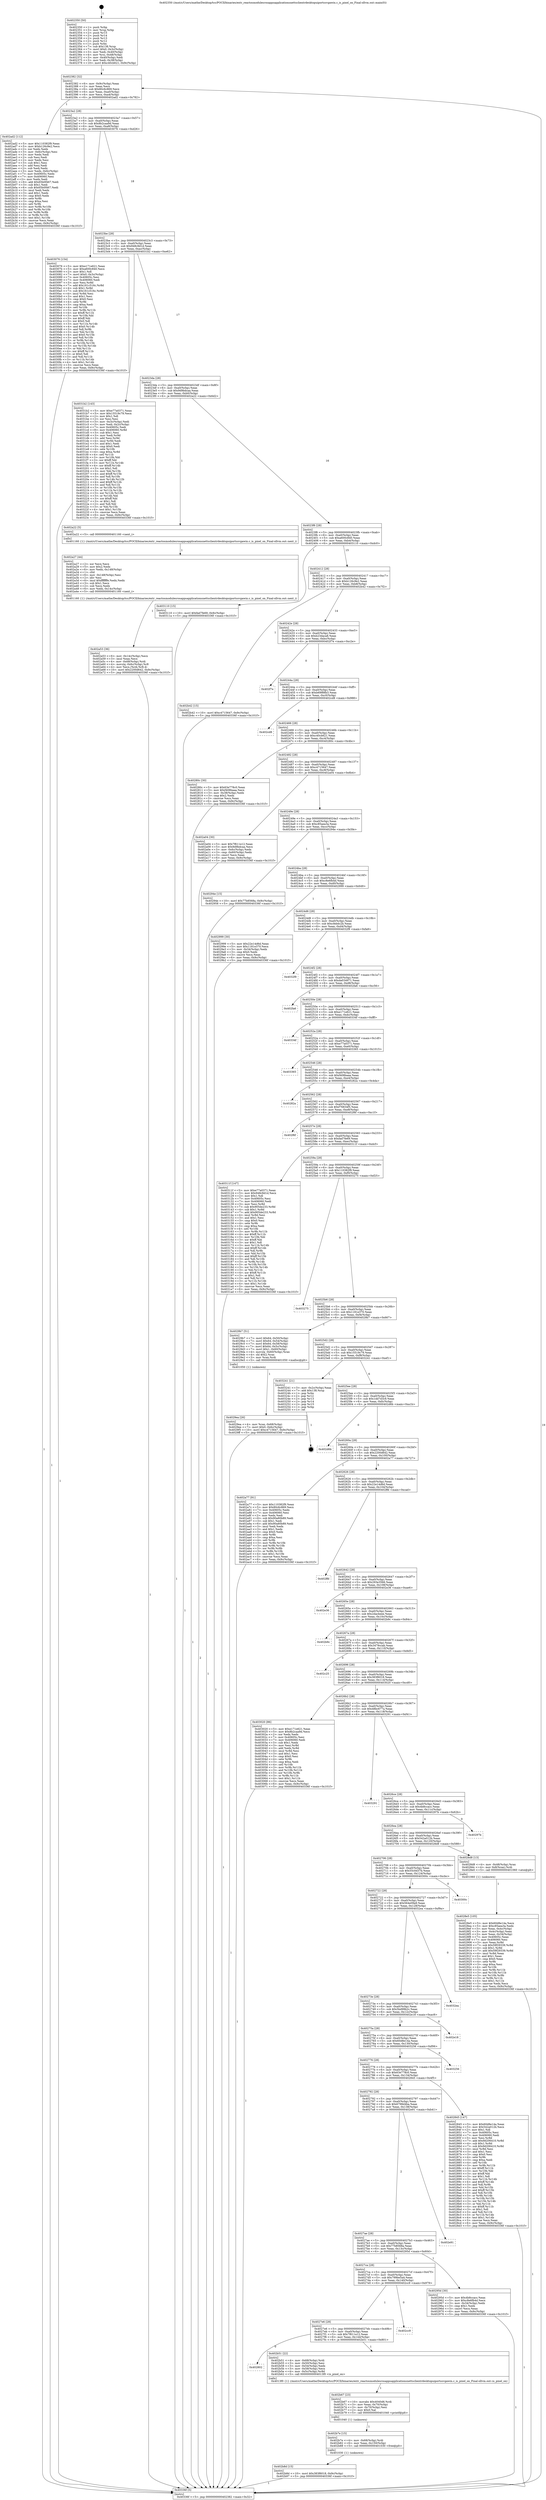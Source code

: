 digraph "0x402350" {
  label = "0x402350 (/mnt/c/Users/mathe/Desktop/tcc/POCII/binaries/extr_reactosmodulesrosappsapplicationsnettsclientrdesktopuiportssvgawin.c_is_pixel_on_Final-ollvm.out::main(0))"
  labelloc = "t"
  node[shape=record]

  Entry [label="",width=0.3,height=0.3,shape=circle,fillcolor=black,style=filled]
  "0x402382" [label="{
     0x402382 [32]\l
     | [instrs]\l
     &nbsp;&nbsp;0x402382 \<+6\>: mov -0x9c(%rbp),%eax\l
     &nbsp;&nbsp;0x402388 \<+2\>: mov %eax,%ecx\l
     &nbsp;&nbsp;0x40238a \<+6\>: sub $0x80c6c869,%ecx\l
     &nbsp;&nbsp;0x402390 \<+6\>: mov %eax,-0xa0(%rbp)\l
     &nbsp;&nbsp;0x402396 \<+6\>: mov %ecx,-0xa4(%rbp)\l
     &nbsp;&nbsp;0x40239c \<+6\>: je 0000000000402ad2 \<main+0x782\>\l
  }"]
  "0x402ad2" [label="{
     0x402ad2 [112]\l
     | [instrs]\l
     &nbsp;&nbsp;0x402ad2 \<+5\>: mov $0x110382f9,%eax\l
     &nbsp;&nbsp;0x402ad7 \<+5\>: mov $0xb126c9e2,%ecx\l
     &nbsp;&nbsp;0x402adc \<+2\>: xor %edx,%edx\l
     &nbsp;&nbsp;0x402ade \<+3\>: mov -0x6c(%rbp),%esi\l
     &nbsp;&nbsp;0x402ae1 \<+2\>: mov %edx,%edi\l
     &nbsp;&nbsp;0x402ae3 \<+2\>: sub %esi,%edi\l
     &nbsp;&nbsp;0x402ae5 \<+2\>: mov %edx,%esi\l
     &nbsp;&nbsp;0x402ae7 \<+3\>: sub $0x1,%esi\l
     &nbsp;&nbsp;0x402aea \<+2\>: add %esi,%edi\l
     &nbsp;&nbsp;0x402aec \<+2\>: sub %edi,%edx\l
     &nbsp;&nbsp;0x402aee \<+3\>: mov %edx,-0x6c(%rbp)\l
     &nbsp;&nbsp;0x402af1 \<+7\>: mov 0x40605c,%edx\l
     &nbsp;&nbsp;0x402af8 \<+7\>: mov 0x406060,%esi\l
     &nbsp;&nbsp;0x402aff \<+2\>: mov %edx,%edi\l
     &nbsp;&nbsp;0x402b01 \<+6\>: add $0x65b0f467,%edi\l
     &nbsp;&nbsp;0x402b07 \<+3\>: sub $0x1,%edi\l
     &nbsp;&nbsp;0x402b0a \<+6\>: sub $0x65b0f467,%edi\l
     &nbsp;&nbsp;0x402b10 \<+3\>: imul %edi,%edx\l
     &nbsp;&nbsp;0x402b13 \<+3\>: and $0x1,%edx\l
     &nbsp;&nbsp;0x402b16 \<+3\>: cmp $0x0,%edx\l
     &nbsp;&nbsp;0x402b19 \<+4\>: sete %r8b\l
     &nbsp;&nbsp;0x402b1d \<+3\>: cmp $0xa,%esi\l
     &nbsp;&nbsp;0x402b20 \<+4\>: setl %r9b\l
     &nbsp;&nbsp;0x402b24 \<+3\>: mov %r8b,%r10b\l
     &nbsp;&nbsp;0x402b27 \<+3\>: and %r9b,%r10b\l
     &nbsp;&nbsp;0x402b2a \<+3\>: xor %r9b,%r8b\l
     &nbsp;&nbsp;0x402b2d \<+3\>: or %r8b,%r10b\l
     &nbsp;&nbsp;0x402b30 \<+4\>: test $0x1,%r10b\l
     &nbsp;&nbsp;0x402b34 \<+3\>: cmovne %ecx,%eax\l
     &nbsp;&nbsp;0x402b37 \<+6\>: mov %eax,-0x9c(%rbp)\l
     &nbsp;&nbsp;0x402b3d \<+5\>: jmp 000000000040336f \<main+0x101f\>\l
  }"]
  "0x4023a2" [label="{
     0x4023a2 [28]\l
     | [instrs]\l
     &nbsp;&nbsp;0x4023a2 \<+5\>: jmp 00000000004023a7 \<main+0x57\>\l
     &nbsp;&nbsp;0x4023a7 \<+6\>: mov -0xa0(%rbp),%eax\l
     &nbsp;&nbsp;0x4023ad \<+5\>: sub $0x8b2caa9d,%eax\l
     &nbsp;&nbsp;0x4023b2 \<+6\>: mov %eax,-0xa8(%rbp)\l
     &nbsp;&nbsp;0x4023b8 \<+6\>: je 0000000000403076 \<main+0xd26\>\l
  }"]
  Exit [label="",width=0.3,height=0.3,shape=circle,fillcolor=black,style=filled,peripheries=2]
  "0x403076" [label="{
     0x403076 [154]\l
     | [instrs]\l
     &nbsp;&nbsp;0x403076 \<+5\>: mov $0xe171e621,%eax\l
     &nbsp;&nbsp;0x40307b \<+5\>: mov $0xa600c840,%ecx\l
     &nbsp;&nbsp;0x403080 \<+2\>: mov $0x1,%dl\l
     &nbsp;&nbsp;0x403082 \<+7\>: movl $0x0,-0x3c(%rbp)\l
     &nbsp;&nbsp;0x403089 \<+7\>: mov 0x40605c,%esi\l
     &nbsp;&nbsp;0x403090 \<+7\>: mov 0x406060,%edi\l
     &nbsp;&nbsp;0x403097 \<+3\>: mov %esi,%r8d\l
     &nbsp;&nbsp;0x40309a \<+7\>: add $0x161c516c,%r8d\l
     &nbsp;&nbsp;0x4030a1 \<+4\>: sub $0x1,%r8d\l
     &nbsp;&nbsp;0x4030a5 \<+7\>: sub $0x161c516c,%r8d\l
     &nbsp;&nbsp;0x4030ac \<+4\>: imul %r8d,%esi\l
     &nbsp;&nbsp;0x4030b0 \<+3\>: and $0x1,%esi\l
     &nbsp;&nbsp;0x4030b3 \<+3\>: cmp $0x0,%esi\l
     &nbsp;&nbsp;0x4030b6 \<+4\>: sete %r9b\l
     &nbsp;&nbsp;0x4030ba \<+3\>: cmp $0xa,%edi\l
     &nbsp;&nbsp;0x4030bd \<+4\>: setl %r10b\l
     &nbsp;&nbsp;0x4030c1 \<+3\>: mov %r9b,%r11b\l
     &nbsp;&nbsp;0x4030c4 \<+4\>: xor $0xff,%r11b\l
     &nbsp;&nbsp;0x4030c8 \<+3\>: mov %r10b,%bl\l
     &nbsp;&nbsp;0x4030cb \<+3\>: xor $0xff,%bl\l
     &nbsp;&nbsp;0x4030ce \<+3\>: xor $0x0,%dl\l
     &nbsp;&nbsp;0x4030d1 \<+3\>: mov %r11b,%r14b\l
     &nbsp;&nbsp;0x4030d4 \<+4\>: and $0x0,%r14b\l
     &nbsp;&nbsp;0x4030d8 \<+3\>: and %dl,%r9b\l
     &nbsp;&nbsp;0x4030db \<+3\>: mov %bl,%r15b\l
     &nbsp;&nbsp;0x4030de \<+4\>: and $0x0,%r15b\l
     &nbsp;&nbsp;0x4030e2 \<+3\>: and %dl,%r10b\l
     &nbsp;&nbsp;0x4030e5 \<+3\>: or %r9b,%r14b\l
     &nbsp;&nbsp;0x4030e8 \<+3\>: or %r10b,%r15b\l
     &nbsp;&nbsp;0x4030eb \<+3\>: xor %r15b,%r14b\l
     &nbsp;&nbsp;0x4030ee \<+3\>: or %bl,%r11b\l
     &nbsp;&nbsp;0x4030f1 \<+4\>: xor $0xff,%r11b\l
     &nbsp;&nbsp;0x4030f5 \<+3\>: or $0x0,%dl\l
     &nbsp;&nbsp;0x4030f8 \<+3\>: and %dl,%r11b\l
     &nbsp;&nbsp;0x4030fb \<+3\>: or %r11b,%r14b\l
     &nbsp;&nbsp;0x4030fe \<+4\>: test $0x1,%r14b\l
     &nbsp;&nbsp;0x403102 \<+3\>: cmovne %ecx,%eax\l
     &nbsp;&nbsp;0x403105 \<+6\>: mov %eax,-0x9c(%rbp)\l
     &nbsp;&nbsp;0x40310b \<+5\>: jmp 000000000040336f \<main+0x101f\>\l
  }"]
  "0x4023be" [label="{
     0x4023be [28]\l
     | [instrs]\l
     &nbsp;&nbsp;0x4023be \<+5\>: jmp 00000000004023c3 \<main+0x73\>\l
     &nbsp;&nbsp;0x4023c3 \<+6\>: mov -0xa0(%rbp),%eax\l
     &nbsp;&nbsp;0x4023c9 \<+5\>: sub $0x948c9d1d,%eax\l
     &nbsp;&nbsp;0x4023ce \<+6\>: mov %eax,-0xac(%rbp)\l
     &nbsp;&nbsp;0x4023d4 \<+6\>: je 00000000004031b2 \<main+0xe62\>\l
  }"]
  "0x402b8d" [label="{
     0x402b8d [15]\l
     | [instrs]\l
     &nbsp;&nbsp;0x402b8d \<+10\>: movl $0x383f6018,-0x9c(%rbp)\l
     &nbsp;&nbsp;0x402b97 \<+5\>: jmp 000000000040336f \<main+0x101f\>\l
  }"]
  "0x4031b2" [label="{
     0x4031b2 [143]\l
     | [instrs]\l
     &nbsp;&nbsp;0x4031b2 \<+5\>: mov $0xe77a0371,%eax\l
     &nbsp;&nbsp;0x4031b7 \<+5\>: mov $0x15519c79,%ecx\l
     &nbsp;&nbsp;0x4031bc \<+2\>: mov $0x1,%dl\l
     &nbsp;&nbsp;0x4031be \<+2\>: xor %esi,%esi\l
     &nbsp;&nbsp;0x4031c0 \<+3\>: mov -0x3c(%rbp),%edi\l
     &nbsp;&nbsp;0x4031c3 \<+3\>: mov %edi,-0x2c(%rbp)\l
     &nbsp;&nbsp;0x4031c6 \<+7\>: mov 0x40605c,%edi\l
     &nbsp;&nbsp;0x4031cd \<+8\>: mov 0x406060,%r8d\l
     &nbsp;&nbsp;0x4031d5 \<+3\>: sub $0x1,%esi\l
     &nbsp;&nbsp;0x4031d8 \<+3\>: mov %edi,%r9d\l
     &nbsp;&nbsp;0x4031db \<+3\>: add %esi,%r9d\l
     &nbsp;&nbsp;0x4031de \<+4\>: imul %r9d,%edi\l
     &nbsp;&nbsp;0x4031e2 \<+3\>: and $0x1,%edi\l
     &nbsp;&nbsp;0x4031e5 \<+3\>: cmp $0x0,%edi\l
     &nbsp;&nbsp;0x4031e8 \<+4\>: sete %r10b\l
     &nbsp;&nbsp;0x4031ec \<+4\>: cmp $0xa,%r8d\l
     &nbsp;&nbsp;0x4031f0 \<+4\>: setl %r11b\l
     &nbsp;&nbsp;0x4031f4 \<+3\>: mov %r10b,%bl\l
     &nbsp;&nbsp;0x4031f7 \<+3\>: xor $0xff,%bl\l
     &nbsp;&nbsp;0x4031fa \<+3\>: mov %r11b,%r14b\l
     &nbsp;&nbsp;0x4031fd \<+4\>: xor $0xff,%r14b\l
     &nbsp;&nbsp;0x403201 \<+3\>: xor $0x1,%dl\l
     &nbsp;&nbsp;0x403204 \<+3\>: mov %bl,%r15b\l
     &nbsp;&nbsp;0x403207 \<+4\>: and $0xff,%r15b\l
     &nbsp;&nbsp;0x40320b \<+3\>: and %dl,%r10b\l
     &nbsp;&nbsp;0x40320e \<+3\>: mov %r14b,%r12b\l
     &nbsp;&nbsp;0x403211 \<+4\>: and $0xff,%r12b\l
     &nbsp;&nbsp;0x403215 \<+3\>: and %dl,%r11b\l
     &nbsp;&nbsp;0x403218 \<+3\>: or %r10b,%r15b\l
     &nbsp;&nbsp;0x40321b \<+3\>: or %r11b,%r12b\l
     &nbsp;&nbsp;0x40321e \<+3\>: xor %r12b,%r15b\l
     &nbsp;&nbsp;0x403221 \<+3\>: or %r14b,%bl\l
     &nbsp;&nbsp;0x403224 \<+3\>: xor $0xff,%bl\l
     &nbsp;&nbsp;0x403227 \<+3\>: or $0x1,%dl\l
     &nbsp;&nbsp;0x40322a \<+2\>: and %dl,%bl\l
     &nbsp;&nbsp;0x40322c \<+3\>: or %bl,%r15b\l
     &nbsp;&nbsp;0x40322f \<+4\>: test $0x1,%r15b\l
     &nbsp;&nbsp;0x403233 \<+3\>: cmovne %ecx,%eax\l
     &nbsp;&nbsp;0x403236 \<+6\>: mov %eax,-0x9c(%rbp)\l
     &nbsp;&nbsp;0x40323c \<+5\>: jmp 000000000040336f \<main+0x101f\>\l
  }"]
  "0x4023da" [label="{
     0x4023da [28]\l
     | [instrs]\l
     &nbsp;&nbsp;0x4023da \<+5\>: jmp 00000000004023df \<main+0x8f\>\l
     &nbsp;&nbsp;0x4023df \<+6\>: mov -0xa0(%rbp),%eax\l
     &nbsp;&nbsp;0x4023e5 \<+5\>: sub $0x9d9bdcaa,%eax\l
     &nbsp;&nbsp;0x4023ea \<+6\>: mov %eax,-0xb0(%rbp)\l
     &nbsp;&nbsp;0x4023f0 \<+6\>: je 0000000000402a22 \<main+0x6d2\>\l
  }"]
  "0x402b7e" [label="{
     0x402b7e [15]\l
     | [instrs]\l
     &nbsp;&nbsp;0x402b7e \<+4\>: mov -0x68(%rbp),%rdi\l
     &nbsp;&nbsp;0x402b82 \<+6\>: mov %eax,-0x150(%rbp)\l
     &nbsp;&nbsp;0x402b88 \<+5\>: call 0000000000401030 \<free@plt\>\l
     | [calls]\l
     &nbsp;&nbsp;0x401030 \{1\} (unknown)\l
  }"]
  "0x402a22" [label="{
     0x402a22 [5]\l
     | [instrs]\l
     &nbsp;&nbsp;0x402a22 \<+5\>: call 0000000000401160 \<next_i\>\l
     | [calls]\l
     &nbsp;&nbsp;0x401160 \{1\} (/mnt/c/Users/mathe/Desktop/tcc/POCII/binaries/extr_reactosmodulesrosappsapplicationsnettsclientrdesktopuiportssvgawin.c_is_pixel_on_Final-ollvm.out::next_i)\l
  }"]
  "0x4023f6" [label="{
     0x4023f6 [28]\l
     | [instrs]\l
     &nbsp;&nbsp;0x4023f6 \<+5\>: jmp 00000000004023fb \<main+0xab\>\l
     &nbsp;&nbsp;0x4023fb \<+6\>: mov -0xa0(%rbp),%eax\l
     &nbsp;&nbsp;0x402401 \<+5\>: sub $0xa600c840,%eax\l
     &nbsp;&nbsp;0x402406 \<+6\>: mov %eax,-0xb4(%rbp)\l
     &nbsp;&nbsp;0x40240c \<+6\>: je 0000000000403110 \<main+0xdc0\>\l
  }"]
  "0x402b67" [label="{
     0x402b67 [23]\l
     | [instrs]\l
     &nbsp;&nbsp;0x402b67 \<+10\>: movabs $0x4040d6,%rdi\l
     &nbsp;&nbsp;0x402b71 \<+3\>: mov %eax,-0x70(%rbp)\l
     &nbsp;&nbsp;0x402b74 \<+3\>: mov -0x70(%rbp),%esi\l
     &nbsp;&nbsp;0x402b77 \<+2\>: mov $0x0,%al\l
     &nbsp;&nbsp;0x402b79 \<+5\>: call 0000000000401040 \<printf@plt\>\l
     | [calls]\l
     &nbsp;&nbsp;0x401040 \{1\} (unknown)\l
  }"]
  "0x403110" [label="{
     0x403110 [15]\l
     | [instrs]\l
     &nbsp;&nbsp;0x403110 \<+10\>: movl $0xfad7fe69,-0x9c(%rbp)\l
     &nbsp;&nbsp;0x40311a \<+5\>: jmp 000000000040336f \<main+0x101f\>\l
  }"]
  "0x402412" [label="{
     0x402412 [28]\l
     | [instrs]\l
     &nbsp;&nbsp;0x402412 \<+5\>: jmp 0000000000402417 \<main+0xc7\>\l
     &nbsp;&nbsp;0x402417 \<+6\>: mov -0xa0(%rbp),%eax\l
     &nbsp;&nbsp;0x40241d \<+5\>: sub $0xb126c9e2,%eax\l
     &nbsp;&nbsp;0x402422 \<+6\>: mov %eax,-0xb8(%rbp)\l
     &nbsp;&nbsp;0x402428 \<+6\>: je 0000000000402b42 \<main+0x7f2\>\l
  }"]
  "0x402802" [label="{
     0x402802\l
  }", style=dashed]
  "0x402b42" [label="{
     0x402b42 [15]\l
     | [instrs]\l
     &nbsp;&nbsp;0x402b42 \<+10\>: movl $0xc4715647,-0x9c(%rbp)\l
     &nbsp;&nbsp;0x402b4c \<+5\>: jmp 000000000040336f \<main+0x101f\>\l
  }"]
  "0x40242e" [label="{
     0x40242e [28]\l
     | [instrs]\l
     &nbsp;&nbsp;0x40242e \<+5\>: jmp 0000000000402433 \<main+0xe3\>\l
     &nbsp;&nbsp;0x402433 \<+6\>: mov -0xa0(%rbp),%eax\l
     &nbsp;&nbsp;0x402439 \<+5\>: sub $0xb23daca8,%eax\l
     &nbsp;&nbsp;0x40243e \<+6\>: mov %eax,-0xbc(%rbp)\l
     &nbsp;&nbsp;0x402444 \<+6\>: je 0000000000402f7e \<main+0xc2e\>\l
  }"]
  "0x402b51" [label="{
     0x402b51 [22]\l
     | [instrs]\l
     &nbsp;&nbsp;0x402b51 \<+4\>: mov -0x68(%rbp),%rdi\l
     &nbsp;&nbsp;0x402b55 \<+3\>: mov -0x50(%rbp),%esi\l
     &nbsp;&nbsp;0x402b58 \<+3\>: mov -0x54(%rbp),%edx\l
     &nbsp;&nbsp;0x402b5b \<+3\>: mov -0x58(%rbp),%ecx\l
     &nbsp;&nbsp;0x402b5e \<+4\>: mov -0x5c(%rbp),%r8d\l
     &nbsp;&nbsp;0x402b62 \<+5\>: call 00000000004013f0 \<is_pixel_on\>\l
     | [calls]\l
     &nbsp;&nbsp;0x4013f0 \{1\} (/mnt/c/Users/mathe/Desktop/tcc/POCII/binaries/extr_reactosmodulesrosappsapplicationsnettsclientrdesktopuiportssvgawin.c_is_pixel_on_Final-ollvm.out::is_pixel_on)\l
  }"]
  "0x402f7e" [label="{
     0x402f7e\l
  }", style=dashed]
  "0x40244a" [label="{
     0x40244a [28]\l
     | [instrs]\l
     &nbsp;&nbsp;0x40244a \<+5\>: jmp 000000000040244f \<main+0xff\>\l
     &nbsp;&nbsp;0x40244f \<+6\>: mov -0xa0(%rbp),%eax\l
     &nbsp;&nbsp;0x402455 \<+5\>: sub $0xb69f88b3,%eax\l
     &nbsp;&nbsp;0x40245a \<+6\>: mov %eax,-0xc0(%rbp)\l
     &nbsp;&nbsp;0x402460 \<+6\>: je 0000000000402cd8 \<main+0x988\>\l
  }"]
  "0x4027e6" [label="{
     0x4027e6 [28]\l
     | [instrs]\l
     &nbsp;&nbsp;0x4027e6 \<+5\>: jmp 00000000004027eb \<main+0x49b\>\l
     &nbsp;&nbsp;0x4027eb \<+6\>: mov -0xa0(%rbp),%eax\l
     &nbsp;&nbsp;0x4027f1 \<+5\>: sub $0x7f611e12,%eax\l
     &nbsp;&nbsp;0x4027f6 \<+6\>: mov %eax,-0x144(%rbp)\l
     &nbsp;&nbsp;0x4027fc \<+6\>: je 0000000000402b51 \<main+0x801\>\l
  }"]
  "0x402cd8" [label="{
     0x402cd8\l
  }", style=dashed]
  "0x402466" [label="{
     0x402466 [28]\l
     | [instrs]\l
     &nbsp;&nbsp;0x402466 \<+5\>: jmp 000000000040246b \<main+0x11b\>\l
     &nbsp;&nbsp;0x40246b \<+6\>: mov -0xa0(%rbp),%eax\l
     &nbsp;&nbsp;0x402471 \<+5\>: sub $0xc40cb621,%eax\l
     &nbsp;&nbsp;0x402476 \<+6\>: mov %eax,-0xc4(%rbp)\l
     &nbsp;&nbsp;0x40247c \<+6\>: je 000000000040280c \<main+0x4bc\>\l
  }"]
  "0x402cc9" [label="{
     0x402cc9\l
  }", style=dashed]
  "0x40280c" [label="{
     0x40280c [30]\l
     | [instrs]\l
     &nbsp;&nbsp;0x40280c \<+5\>: mov $0x63e778c0,%eax\l
     &nbsp;&nbsp;0x402811 \<+5\>: mov $0xf408baaa,%ecx\l
     &nbsp;&nbsp;0x402816 \<+3\>: mov -0x38(%rbp),%edx\l
     &nbsp;&nbsp;0x402819 \<+3\>: cmp $0x2,%edx\l
     &nbsp;&nbsp;0x40281c \<+3\>: cmovne %ecx,%eax\l
     &nbsp;&nbsp;0x40281f \<+6\>: mov %eax,-0x9c(%rbp)\l
     &nbsp;&nbsp;0x402825 \<+5\>: jmp 000000000040336f \<main+0x101f\>\l
  }"]
  "0x402482" [label="{
     0x402482 [28]\l
     | [instrs]\l
     &nbsp;&nbsp;0x402482 \<+5\>: jmp 0000000000402487 \<main+0x137\>\l
     &nbsp;&nbsp;0x402487 \<+6\>: mov -0xa0(%rbp),%eax\l
     &nbsp;&nbsp;0x40248d \<+5\>: sub $0xc4715647,%eax\l
     &nbsp;&nbsp;0x402492 \<+6\>: mov %eax,-0xc8(%rbp)\l
     &nbsp;&nbsp;0x402498 \<+6\>: je 0000000000402a04 \<main+0x6b4\>\l
  }"]
  "0x40336f" [label="{
     0x40336f [5]\l
     | [instrs]\l
     &nbsp;&nbsp;0x40336f \<+5\>: jmp 0000000000402382 \<main+0x32\>\l
  }"]
  "0x402350" [label="{
     0x402350 [50]\l
     | [instrs]\l
     &nbsp;&nbsp;0x402350 \<+1\>: push %rbp\l
     &nbsp;&nbsp;0x402351 \<+3\>: mov %rsp,%rbp\l
     &nbsp;&nbsp;0x402354 \<+2\>: push %r15\l
     &nbsp;&nbsp;0x402356 \<+2\>: push %r14\l
     &nbsp;&nbsp;0x402358 \<+2\>: push %r13\l
     &nbsp;&nbsp;0x40235a \<+2\>: push %r12\l
     &nbsp;&nbsp;0x40235c \<+1\>: push %rbx\l
     &nbsp;&nbsp;0x40235d \<+7\>: sub $0x138,%rsp\l
     &nbsp;&nbsp;0x402364 \<+7\>: movl $0x0,-0x3c(%rbp)\l
     &nbsp;&nbsp;0x40236b \<+3\>: mov %edi,-0x40(%rbp)\l
     &nbsp;&nbsp;0x40236e \<+4\>: mov %rsi,-0x48(%rbp)\l
     &nbsp;&nbsp;0x402372 \<+3\>: mov -0x40(%rbp),%edi\l
     &nbsp;&nbsp;0x402375 \<+3\>: mov %edi,-0x38(%rbp)\l
     &nbsp;&nbsp;0x402378 \<+10\>: movl $0xc40cb621,-0x9c(%rbp)\l
  }"]
  "0x402a53" [label="{
     0x402a53 [36]\l
     | [instrs]\l
     &nbsp;&nbsp;0x402a53 \<+6\>: mov -0x14c(%rbp),%ecx\l
     &nbsp;&nbsp;0x402a59 \<+3\>: imul %eax,%ecx\l
     &nbsp;&nbsp;0x402a5c \<+4\>: mov -0x68(%rbp),%rdi\l
     &nbsp;&nbsp;0x402a60 \<+4\>: movslq -0x6c(%rbp),%r8\l
     &nbsp;&nbsp;0x402a64 \<+4\>: mov %ecx,(%rdi,%r8,4)\l
     &nbsp;&nbsp;0x402a68 \<+10\>: movl $0x2200d642,-0x9c(%rbp)\l
     &nbsp;&nbsp;0x402a72 \<+5\>: jmp 000000000040336f \<main+0x101f\>\l
  }"]
  "0x402a04" [label="{
     0x402a04 [30]\l
     | [instrs]\l
     &nbsp;&nbsp;0x402a04 \<+5\>: mov $0x7f611e12,%eax\l
     &nbsp;&nbsp;0x402a09 \<+5\>: mov $0x9d9bdcaa,%ecx\l
     &nbsp;&nbsp;0x402a0e \<+3\>: mov -0x6c(%rbp),%edx\l
     &nbsp;&nbsp;0x402a11 \<+3\>: cmp -0x60(%rbp),%edx\l
     &nbsp;&nbsp;0x402a14 \<+3\>: cmovl %ecx,%eax\l
     &nbsp;&nbsp;0x402a17 \<+6\>: mov %eax,-0x9c(%rbp)\l
     &nbsp;&nbsp;0x402a1d \<+5\>: jmp 000000000040336f \<main+0x101f\>\l
  }"]
  "0x40249e" [label="{
     0x40249e [28]\l
     | [instrs]\l
     &nbsp;&nbsp;0x40249e \<+5\>: jmp 00000000004024a3 \<main+0x153\>\l
     &nbsp;&nbsp;0x4024a3 \<+6\>: mov -0xa0(%rbp),%eax\l
     &nbsp;&nbsp;0x4024a9 \<+5\>: sub $0xc85aea3a,%eax\l
     &nbsp;&nbsp;0x4024ae \<+6\>: mov %eax,-0xcc(%rbp)\l
     &nbsp;&nbsp;0x4024b4 \<+6\>: je 000000000040294e \<main+0x5fe\>\l
  }"]
  "0x402a27" [label="{
     0x402a27 [44]\l
     | [instrs]\l
     &nbsp;&nbsp;0x402a27 \<+2\>: xor %ecx,%ecx\l
     &nbsp;&nbsp;0x402a29 \<+5\>: mov $0x2,%edx\l
     &nbsp;&nbsp;0x402a2e \<+6\>: mov %edx,-0x148(%rbp)\l
     &nbsp;&nbsp;0x402a34 \<+1\>: cltd\l
     &nbsp;&nbsp;0x402a35 \<+6\>: mov -0x148(%rbp),%esi\l
     &nbsp;&nbsp;0x402a3b \<+2\>: idiv %esi\l
     &nbsp;&nbsp;0x402a3d \<+6\>: imul $0xfffffffe,%edx,%edx\l
     &nbsp;&nbsp;0x402a43 \<+3\>: sub $0x1,%ecx\l
     &nbsp;&nbsp;0x402a46 \<+2\>: sub %ecx,%edx\l
     &nbsp;&nbsp;0x402a48 \<+6\>: mov %edx,-0x14c(%rbp)\l
     &nbsp;&nbsp;0x402a4e \<+5\>: call 0000000000401160 \<next_i\>\l
     | [calls]\l
     &nbsp;&nbsp;0x401160 \{1\} (/mnt/c/Users/mathe/Desktop/tcc/POCII/binaries/extr_reactosmodulesrosappsapplicationsnettsclientrdesktopuiportssvgawin.c_is_pixel_on_Final-ollvm.out::next_i)\l
  }"]
  "0x40294e" [label="{
     0x40294e [15]\l
     | [instrs]\l
     &nbsp;&nbsp;0x40294e \<+10\>: movl $0x77b8568a,-0x9c(%rbp)\l
     &nbsp;&nbsp;0x402958 \<+5\>: jmp 000000000040336f \<main+0x101f\>\l
  }"]
  "0x4024ba" [label="{
     0x4024ba [28]\l
     | [instrs]\l
     &nbsp;&nbsp;0x4024ba \<+5\>: jmp 00000000004024bf \<main+0x16f\>\l
     &nbsp;&nbsp;0x4024bf \<+6\>: mov -0xa0(%rbp),%eax\l
     &nbsp;&nbsp;0x4024c5 \<+5\>: sub $0xc8e6fb4d,%eax\l
     &nbsp;&nbsp;0x4024ca \<+6\>: mov %eax,-0xd0(%rbp)\l
     &nbsp;&nbsp;0x4024d0 \<+6\>: je 0000000000402999 \<main+0x649\>\l
  }"]
  "0x4029ea" [label="{
     0x4029ea [26]\l
     | [instrs]\l
     &nbsp;&nbsp;0x4029ea \<+4\>: mov %rax,-0x68(%rbp)\l
     &nbsp;&nbsp;0x4029ee \<+7\>: movl $0x0,-0x6c(%rbp)\l
     &nbsp;&nbsp;0x4029f5 \<+10\>: movl $0xc4715647,-0x9c(%rbp)\l
     &nbsp;&nbsp;0x4029ff \<+5\>: jmp 000000000040336f \<main+0x101f\>\l
  }"]
  "0x402999" [label="{
     0x402999 [30]\l
     | [instrs]\l
     &nbsp;&nbsp;0x402999 \<+5\>: mov $0x22e14d6d,%eax\l
     &nbsp;&nbsp;0x40299e \<+5\>: mov $0x1181e370,%ecx\l
     &nbsp;&nbsp;0x4029a3 \<+3\>: mov -0x34(%rbp),%edx\l
     &nbsp;&nbsp;0x4029a6 \<+3\>: cmp $0x0,%edx\l
     &nbsp;&nbsp;0x4029a9 \<+3\>: cmove %ecx,%eax\l
     &nbsp;&nbsp;0x4029ac \<+6\>: mov %eax,-0x9c(%rbp)\l
     &nbsp;&nbsp;0x4029b2 \<+5\>: jmp 000000000040336f \<main+0x101f\>\l
  }"]
  "0x4024d6" [label="{
     0x4024d6 [28]\l
     | [instrs]\l
     &nbsp;&nbsp;0x4024d6 \<+5\>: jmp 00000000004024db \<main+0x18b\>\l
     &nbsp;&nbsp;0x4024db \<+6\>: mov -0xa0(%rbp),%eax\l
     &nbsp;&nbsp;0x4024e1 \<+5\>: sub $0xcfebdc2b,%eax\l
     &nbsp;&nbsp;0x4024e6 \<+6\>: mov %eax,-0xd4(%rbp)\l
     &nbsp;&nbsp;0x4024ec \<+6\>: je 00000000004032f9 \<main+0xfa9\>\l
  }"]
  "0x4027ca" [label="{
     0x4027ca [28]\l
     | [instrs]\l
     &nbsp;&nbsp;0x4027ca \<+5\>: jmp 00000000004027cf \<main+0x47f\>\l
     &nbsp;&nbsp;0x4027cf \<+6\>: mov -0xa0(%rbp),%eax\l
     &nbsp;&nbsp;0x4027d5 \<+5\>: sub $0x799be5a4,%eax\l
     &nbsp;&nbsp;0x4027da \<+6\>: mov %eax,-0x140(%rbp)\l
     &nbsp;&nbsp;0x4027e0 \<+6\>: je 0000000000402cc9 \<main+0x979\>\l
  }"]
  "0x4032f9" [label="{
     0x4032f9\l
  }", style=dashed]
  "0x4024f2" [label="{
     0x4024f2 [28]\l
     | [instrs]\l
     &nbsp;&nbsp;0x4024f2 \<+5\>: jmp 00000000004024f7 \<main+0x1a7\>\l
     &nbsp;&nbsp;0x4024f7 \<+6\>: mov -0xa0(%rbp),%eax\l
     &nbsp;&nbsp;0x4024fd \<+5\>: sub $0xda034971,%eax\l
     &nbsp;&nbsp;0x402502 \<+6\>: mov %eax,-0xd8(%rbp)\l
     &nbsp;&nbsp;0x402508 \<+6\>: je 0000000000402fa6 \<main+0xc56\>\l
  }"]
  "0x40295d" [label="{
     0x40295d [30]\l
     | [instrs]\l
     &nbsp;&nbsp;0x40295d \<+5\>: mov $0x4b8ccacc,%eax\l
     &nbsp;&nbsp;0x402962 \<+5\>: mov $0xc8e6fb4d,%ecx\l
     &nbsp;&nbsp;0x402967 \<+3\>: mov -0x34(%rbp),%edx\l
     &nbsp;&nbsp;0x40296a \<+3\>: cmp $0x1,%edx\l
     &nbsp;&nbsp;0x40296d \<+3\>: cmovl %ecx,%eax\l
     &nbsp;&nbsp;0x402970 \<+6\>: mov %eax,-0x9c(%rbp)\l
     &nbsp;&nbsp;0x402976 \<+5\>: jmp 000000000040336f \<main+0x101f\>\l
  }"]
  "0x402fa6" [label="{
     0x402fa6\l
  }", style=dashed]
  "0x40250e" [label="{
     0x40250e [28]\l
     | [instrs]\l
     &nbsp;&nbsp;0x40250e \<+5\>: jmp 0000000000402513 \<main+0x1c3\>\l
     &nbsp;&nbsp;0x402513 \<+6\>: mov -0xa0(%rbp),%eax\l
     &nbsp;&nbsp;0x402519 \<+5\>: sub $0xe171e621,%eax\l
     &nbsp;&nbsp;0x40251e \<+6\>: mov %eax,-0xdc(%rbp)\l
     &nbsp;&nbsp;0x402524 \<+6\>: je 000000000040334f \<main+0xfff\>\l
  }"]
  "0x4027ae" [label="{
     0x4027ae [28]\l
     | [instrs]\l
     &nbsp;&nbsp;0x4027ae \<+5\>: jmp 00000000004027b3 \<main+0x463\>\l
     &nbsp;&nbsp;0x4027b3 \<+6\>: mov -0xa0(%rbp),%eax\l
     &nbsp;&nbsp;0x4027b9 \<+5\>: sub $0x77b8568a,%eax\l
     &nbsp;&nbsp;0x4027be \<+6\>: mov %eax,-0x13c(%rbp)\l
     &nbsp;&nbsp;0x4027c4 \<+6\>: je 000000000040295d \<main+0x60d\>\l
  }"]
  "0x40334f" [label="{
     0x40334f\l
  }", style=dashed]
  "0x40252a" [label="{
     0x40252a [28]\l
     | [instrs]\l
     &nbsp;&nbsp;0x40252a \<+5\>: jmp 000000000040252f \<main+0x1df\>\l
     &nbsp;&nbsp;0x40252f \<+6\>: mov -0xa0(%rbp),%eax\l
     &nbsp;&nbsp;0x402535 \<+5\>: sub $0xe77a0371,%eax\l
     &nbsp;&nbsp;0x40253a \<+6\>: mov %eax,-0xe0(%rbp)\l
     &nbsp;&nbsp;0x402540 \<+6\>: je 0000000000403365 \<main+0x1015\>\l
  }"]
  "0x402e91" [label="{
     0x402e91\l
  }", style=dashed]
  "0x403365" [label="{
     0x403365\l
  }", style=dashed]
  "0x402546" [label="{
     0x402546 [28]\l
     | [instrs]\l
     &nbsp;&nbsp;0x402546 \<+5\>: jmp 000000000040254b \<main+0x1fb\>\l
     &nbsp;&nbsp;0x40254b \<+6\>: mov -0xa0(%rbp),%eax\l
     &nbsp;&nbsp;0x402551 \<+5\>: sub $0xf408baaa,%eax\l
     &nbsp;&nbsp;0x402556 \<+6\>: mov %eax,-0xe4(%rbp)\l
     &nbsp;&nbsp;0x40255c \<+6\>: je 000000000040282a \<main+0x4da\>\l
  }"]
  "0x4028e5" [label="{
     0x4028e5 [105]\l
     | [instrs]\l
     &nbsp;&nbsp;0x4028e5 \<+5\>: mov $0x60d8e14a,%ecx\l
     &nbsp;&nbsp;0x4028ea \<+5\>: mov $0xc85aea3a,%edx\l
     &nbsp;&nbsp;0x4028ef \<+3\>: mov %eax,-0x4c(%rbp)\l
     &nbsp;&nbsp;0x4028f2 \<+3\>: mov -0x4c(%rbp),%eax\l
     &nbsp;&nbsp;0x4028f5 \<+3\>: mov %eax,-0x34(%rbp)\l
     &nbsp;&nbsp;0x4028f8 \<+7\>: mov 0x40605c,%eax\l
     &nbsp;&nbsp;0x4028ff \<+7\>: mov 0x406060,%esi\l
     &nbsp;&nbsp;0x402906 \<+3\>: mov %eax,%r8d\l
     &nbsp;&nbsp;0x402909 \<+7\>: sub $0x59f29339,%r8d\l
     &nbsp;&nbsp;0x402910 \<+4\>: sub $0x1,%r8d\l
     &nbsp;&nbsp;0x402914 \<+7\>: add $0x59f29339,%r8d\l
     &nbsp;&nbsp;0x40291b \<+4\>: imul %r8d,%eax\l
     &nbsp;&nbsp;0x40291f \<+3\>: and $0x1,%eax\l
     &nbsp;&nbsp;0x402922 \<+3\>: cmp $0x0,%eax\l
     &nbsp;&nbsp;0x402925 \<+4\>: sete %r9b\l
     &nbsp;&nbsp;0x402929 \<+3\>: cmp $0xa,%esi\l
     &nbsp;&nbsp;0x40292c \<+4\>: setl %r10b\l
     &nbsp;&nbsp;0x402930 \<+3\>: mov %r9b,%r11b\l
     &nbsp;&nbsp;0x402933 \<+3\>: and %r10b,%r11b\l
     &nbsp;&nbsp;0x402936 \<+3\>: xor %r10b,%r9b\l
     &nbsp;&nbsp;0x402939 \<+3\>: or %r9b,%r11b\l
     &nbsp;&nbsp;0x40293c \<+4\>: test $0x1,%r11b\l
     &nbsp;&nbsp;0x402940 \<+3\>: cmovne %edx,%ecx\l
     &nbsp;&nbsp;0x402943 \<+6\>: mov %ecx,-0x9c(%rbp)\l
     &nbsp;&nbsp;0x402949 \<+5\>: jmp 000000000040336f \<main+0x101f\>\l
  }"]
  "0x40282a" [label="{
     0x40282a\l
  }", style=dashed]
  "0x402562" [label="{
     0x402562 [28]\l
     | [instrs]\l
     &nbsp;&nbsp;0x402562 \<+5\>: jmp 0000000000402567 \<main+0x217\>\l
     &nbsp;&nbsp;0x402567 \<+6\>: mov -0xa0(%rbp),%eax\l
     &nbsp;&nbsp;0x40256d \<+5\>: sub $0xf76834f5,%eax\l
     &nbsp;&nbsp;0x402572 \<+6\>: mov %eax,-0xe8(%rbp)\l
     &nbsp;&nbsp;0x402578 \<+6\>: je 0000000000402f6f \<main+0xc1f\>\l
  }"]
  "0x402792" [label="{
     0x402792 [28]\l
     | [instrs]\l
     &nbsp;&nbsp;0x402792 \<+5\>: jmp 0000000000402797 \<main+0x447\>\l
     &nbsp;&nbsp;0x402797 \<+6\>: mov -0xa0(%rbp),%eax\l
     &nbsp;&nbsp;0x40279d \<+5\>: sub $0x6798d4ba,%eax\l
     &nbsp;&nbsp;0x4027a2 \<+6\>: mov %eax,-0x138(%rbp)\l
     &nbsp;&nbsp;0x4027a8 \<+6\>: je 0000000000402e91 \<main+0xb41\>\l
  }"]
  "0x402f6f" [label="{
     0x402f6f\l
  }", style=dashed]
  "0x40257e" [label="{
     0x40257e [28]\l
     | [instrs]\l
     &nbsp;&nbsp;0x40257e \<+5\>: jmp 0000000000402583 \<main+0x233\>\l
     &nbsp;&nbsp;0x402583 \<+6\>: mov -0xa0(%rbp),%eax\l
     &nbsp;&nbsp;0x402589 \<+5\>: sub $0xfad7fe69,%eax\l
     &nbsp;&nbsp;0x40258e \<+6\>: mov %eax,-0xec(%rbp)\l
     &nbsp;&nbsp;0x402594 \<+6\>: je 000000000040311f \<main+0xdcf\>\l
  }"]
  "0x402845" [label="{
     0x402845 [147]\l
     | [instrs]\l
     &nbsp;&nbsp;0x402845 \<+5\>: mov $0x60d8e14a,%eax\l
     &nbsp;&nbsp;0x40284a \<+5\>: mov $0x542a012b,%ecx\l
     &nbsp;&nbsp;0x40284f \<+2\>: mov $0x1,%dl\l
     &nbsp;&nbsp;0x402851 \<+7\>: mov 0x40605c,%esi\l
     &nbsp;&nbsp;0x402858 \<+7\>: mov 0x406060,%edi\l
     &nbsp;&nbsp;0x40285f \<+3\>: mov %esi,%r8d\l
     &nbsp;&nbsp;0x402862 \<+7\>: add $0x9d206410,%r8d\l
     &nbsp;&nbsp;0x402869 \<+4\>: sub $0x1,%r8d\l
     &nbsp;&nbsp;0x40286d \<+7\>: sub $0x9d206410,%r8d\l
     &nbsp;&nbsp;0x402874 \<+4\>: imul %r8d,%esi\l
     &nbsp;&nbsp;0x402878 \<+3\>: and $0x1,%esi\l
     &nbsp;&nbsp;0x40287b \<+3\>: cmp $0x0,%esi\l
     &nbsp;&nbsp;0x40287e \<+4\>: sete %r9b\l
     &nbsp;&nbsp;0x402882 \<+3\>: cmp $0xa,%edi\l
     &nbsp;&nbsp;0x402885 \<+4\>: setl %r10b\l
     &nbsp;&nbsp;0x402889 \<+3\>: mov %r9b,%r11b\l
     &nbsp;&nbsp;0x40288c \<+4\>: xor $0xff,%r11b\l
     &nbsp;&nbsp;0x402890 \<+3\>: mov %r10b,%bl\l
     &nbsp;&nbsp;0x402893 \<+3\>: xor $0xff,%bl\l
     &nbsp;&nbsp;0x402896 \<+3\>: xor $0x1,%dl\l
     &nbsp;&nbsp;0x402899 \<+3\>: mov %r11b,%r14b\l
     &nbsp;&nbsp;0x40289c \<+4\>: and $0xff,%r14b\l
     &nbsp;&nbsp;0x4028a0 \<+3\>: and %dl,%r9b\l
     &nbsp;&nbsp;0x4028a3 \<+3\>: mov %bl,%r15b\l
     &nbsp;&nbsp;0x4028a6 \<+4\>: and $0xff,%r15b\l
     &nbsp;&nbsp;0x4028aa \<+3\>: and %dl,%r10b\l
     &nbsp;&nbsp;0x4028ad \<+3\>: or %r9b,%r14b\l
     &nbsp;&nbsp;0x4028b0 \<+3\>: or %r10b,%r15b\l
     &nbsp;&nbsp;0x4028b3 \<+3\>: xor %r15b,%r14b\l
     &nbsp;&nbsp;0x4028b6 \<+3\>: or %bl,%r11b\l
     &nbsp;&nbsp;0x4028b9 \<+4\>: xor $0xff,%r11b\l
     &nbsp;&nbsp;0x4028bd \<+3\>: or $0x1,%dl\l
     &nbsp;&nbsp;0x4028c0 \<+3\>: and %dl,%r11b\l
     &nbsp;&nbsp;0x4028c3 \<+3\>: or %r11b,%r14b\l
     &nbsp;&nbsp;0x4028c6 \<+4\>: test $0x1,%r14b\l
     &nbsp;&nbsp;0x4028ca \<+3\>: cmovne %ecx,%eax\l
     &nbsp;&nbsp;0x4028cd \<+6\>: mov %eax,-0x9c(%rbp)\l
     &nbsp;&nbsp;0x4028d3 \<+5\>: jmp 000000000040336f \<main+0x101f\>\l
  }"]
  "0x40311f" [label="{
     0x40311f [147]\l
     | [instrs]\l
     &nbsp;&nbsp;0x40311f \<+5\>: mov $0xe77a0371,%eax\l
     &nbsp;&nbsp;0x403124 \<+5\>: mov $0x948c9d1d,%ecx\l
     &nbsp;&nbsp;0x403129 \<+2\>: mov $0x1,%dl\l
     &nbsp;&nbsp;0x40312b \<+7\>: mov 0x40605c,%esi\l
     &nbsp;&nbsp;0x403132 \<+7\>: mov 0x406060,%edi\l
     &nbsp;&nbsp;0x403139 \<+3\>: mov %esi,%r8d\l
     &nbsp;&nbsp;0x40313c \<+7\>: sub $0x905de233,%r8d\l
     &nbsp;&nbsp;0x403143 \<+4\>: sub $0x1,%r8d\l
     &nbsp;&nbsp;0x403147 \<+7\>: add $0x905de233,%r8d\l
     &nbsp;&nbsp;0x40314e \<+4\>: imul %r8d,%esi\l
     &nbsp;&nbsp;0x403152 \<+3\>: and $0x1,%esi\l
     &nbsp;&nbsp;0x403155 \<+3\>: cmp $0x0,%esi\l
     &nbsp;&nbsp;0x403158 \<+4\>: sete %r9b\l
     &nbsp;&nbsp;0x40315c \<+3\>: cmp $0xa,%edi\l
     &nbsp;&nbsp;0x40315f \<+4\>: setl %r10b\l
     &nbsp;&nbsp;0x403163 \<+3\>: mov %r9b,%r11b\l
     &nbsp;&nbsp;0x403166 \<+4\>: xor $0xff,%r11b\l
     &nbsp;&nbsp;0x40316a \<+3\>: mov %r10b,%bl\l
     &nbsp;&nbsp;0x40316d \<+3\>: xor $0xff,%bl\l
     &nbsp;&nbsp;0x403170 \<+3\>: xor $0x1,%dl\l
     &nbsp;&nbsp;0x403173 \<+3\>: mov %r11b,%r14b\l
     &nbsp;&nbsp;0x403176 \<+4\>: and $0xff,%r14b\l
     &nbsp;&nbsp;0x40317a \<+3\>: and %dl,%r9b\l
     &nbsp;&nbsp;0x40317d \<+3\>: mov %bl,%r15b\l
     &nbsp;&nbsp;0x403180 \<+4\>: and $0xff,%r15b\l
     &nbsp;&nbsp;0x403184 \<+3\>: and %dl,%r10b\l
     &nbsp;&nbsp;0x403187 \<+3\>: or %r9b,%r14b\l
     &nbsp;&nbsp;0x40318a \<+3\>: or %r10b,%r15b\l
     &nbsp;&nbsp;0x40318d \<+3\>: xor %r15b,%r14b\l
     &nbsp;&nbsp;0x403190 \<+3\>: or %bl,%r11b\l
     &nbsp;&nbsp;0x403193 \<+4\>: xor $0xff,%r11b\l
     &nbsp;&nbsp;0x403197 \<+3\>: or $0x1,%dl\l
     &nbsp;&nbsp;0x40319a \<+3\>: and %dl,%r11b\l
     &nbsp;&nbsp;0x40319d \<+3\>: or %r11b,%r14b\l
     &nbsp;&nbsp;0x4031a0 \<+4\>: test $0x1,%r14b\l
     &nbsp;&nbsp;0x4031a4 \<+3\>: cmovne %ecx,%eax\l
     &nbsp;&nbsp;0x4031a7 \<+6\>: mov %eax,-0x9c(%rbp)\l
     &nbsp;&nbsp;0x4031ad \<+5\>: jmp 000000000040336f \<main+0x101f\>\l
  }"]
  "0x40259a" [label="{
     0x40259a [28]\l
     | [instrs]\l
     &nbsp;&nbsp;0x40259a \<+5\>: jmp 000000000040259f \<main+0x24f\>\l
     &nbsp;&nbsp;0x40259f \<+6\>: mov -0xa0(%rbp),%eax\l
     &nbsp;&nbsp;0x4025a5 \<+5\>: sub $0x110382f9,%eax\l
     &nbsp;&nbsp;0x4025aa \<+6\>: mov %eax,-0xf0(%rbp)\l
     &nbsp;&nbsp;0x4025b0 \<+6\>: je 0000000000403275 \<main+0xf25\>\l
  }"]
  "0x402776" [label="{
     0x402776 [28]\l
     | [instrs]\l
     &nbsp;&nbsp;0x402776 \<+5\>: jmp 000000000040277b \<main+0x42b\>\l
     &nbsp;&nbsp;0x40277b \<+6\>: mov -0xa0(%rbp),%eax\l
     &nbsp;&nbsp;0x402781 \<+5\>: sub $0x63e778c0,%eax\l
     &nbsp;&nbsp;0x402786 \<+6\>: mov %eax,-0x134(%rbp)\l
     &nbsp;&nbsp;0x40278c \<+6\>: je 0000000000402845 \<main+0x4f5\>\l
  }"]
  "0x403275" [label="{
     0x403275\l
  }", style=dashed]
  "0x4025b6" [label="{
     0x4025b6 [28]\l
     | [instrs]\l
     &nbsp;&nbsp;0x4025b6 \<+5\>: jmp 00000000004025bb \<main+0x26b\>\l
     &nbsp;&nbsp;0x4025bb \<+6\>: mov -0xa0(%rbp),%eax\l
     &nbsp;&nbsp;0x4025c1 \<+5\>: sub $0x1181e370,%eax\l
     &nbsp;&nbsp;0x4025c6 \<+6\>: mov %eax,-0xf4(%rbp)\l
     &nbsp;&nbsp;0x4025cc \<+6\>: je 00000000004029b7 \<main+0x667\>\l
  }"]
  "0x403256" [label="{
     0x403256\l
  }", style=dashed]
  "0x4029b7" [label="{
     0x4029b7 [51]\l
     | [instrs]\l
     &nbsp;&nbsp;0x4029b7 \<+7\>: movl $0x64,-0x50(%rbp)\l
     &nbsp;&nbsp;0x4029be \<+7\>: movl $0x64,-0x54(%rbp)\l
     &nbsp;&nbsp;0x4029c5 \<+7\>: movl $0x64,-0x58(%rbp)\l
     &nbsp;&nbsp;0x4029cc \<+7\>: movl $0x64,-0x5c(%rbp)\l
     &nbsp;&nbsp;0x4029d3 \<+7\>: movl $0x1,-0x60(%rbp)\l
     &nbsp;&nbsp;0x4029da \<+4\>: movslq -0x60(%rbp),%rax\l
     &nbsp;&nbsp;0x4029de \<+4\>: shl $0x2,%rax\l
     &nbsp;&nbsp;0x4029e2 \<+3\>: mov %rax,%rdi\l
     &nbsp;&nbsp;0x4029e5 \<+5\>: call 0000000000401050 \<malloc@plt\>\l
     | [calls]\l
     &nbsp;&nbsp;0x401050 \{1\} (unknown)\l
  }"]
  "0x4025d2" [label="{
     0x4025d2 [28]\l
     | [instrs]\l
     &nbsp;&nbsp;0x4025d2 \<+5\>: jmp 00000000004025d7 \<main+0x287\>\l
     &nbsp;&nbsp;0x4025d7 \<+6\>: mov -0xa0(%rbp),%eax\l
     &nbsp;&nbsp;0x4025dd \<+5\>: sub $0x15519c79,%eax\l
     &nbsp;&nbsp;0x4025e2 \<+6\>: mov %eax,-0xf8(%rbp)\l
     &nbsp;&nbsp;0x4025e8 \<+6\>: je 0000000000403241 \<main+0xef1\>\l
  }"]
  "0x40275a" [label="{
     0x40275a [28]\l
     | [instrs]\l
     &nbsp;&nbsp;0x40275a \<+5\>: jmp 000000000040275f \<main+0x40f\>\l
     &nbsp;&nbsp;0x40275f \<+6\>: mov -0xa0(%rbp),%eax\l
     &nbsp;&nbsp;0x402765 \<+5\>: sub $0x60d8e14a,%eax\l
     &nbsp;&nbsp;0x40276a \<+6\>: mov %eax,-0x130(%rbp)\l
     &nbsp;&nbsp;0x402770 \<+6\>: je 0000000000403256 \<main+0xf06\>\l
  }"]
  "0x403241" [label="{
     0x403241 [21]\l
     | [instrs]\l
     &nbsp;&nbsp;0x403241 \<+3\>: mov -0x2c(%rbp),%eax\l
     &nbsp;&nbsp;0x403244 \<+7\>: add $0x138,%rsp\l
     &nbsp;&nbsp;0x40324b \<+1\>: pop %rbx\l
     &nbsp;&nbsp;0x40324c \<+2\>: pop %r12\l
     &nbsp;&nbsp;0x40324e \<+2\>: pop %r13\l
     &nbsp;&nbsp;0x403250 \<+2\>: pop %r14\l
     &nbsp;&nbsp;0x403252 \<+2\>: pop %r15\l
     &nbsp;&nbsp;0x403254 \<+1\>: pop %rbp\l
     &nbsp;&nbsp;0x403255 \<+1\>: ret\l
  }"]
  "0x4025ee" [label="{
     0x4025ee [28]\l
     | [instrs]\l
     &nbsp;&nbsp;0x4025ee \<+5\>: jmp 00000000004025f3 \<main+0x2a3\>\l
     &nbsp;&nbsp;0x4025f3 \<+6\>: mov -0xa0(%rbp),%eax\l
     &nbsp;&nbsp;0x4025f9 \<+5\>: sub $0x1dd7d3c9,%eax\l
     &nbsp;&nbsp;0x4025fe \<+6\>: mov %eax,-0xfc(%rbp)\l
     &nbsp;&nbsp;0x402604 \<+6\>: je 0000000000402d6b \<main+0xa1b\>\l
  }"]
  "0x402e18" [label="{
     0x402e18\l
  }", style=dashed]
  "0x402d6b" [label="{
     0x402d6b\l
  }", style=dashed]
  "0x40260a" [label="{
     0x40260a [28]\l
     | [instrs]\l
     &nbsp;&nbsp;0x40260a \<+5\>: jmp 000000000040260f \<main+0x2bf\>\l
     &nbsp;&nbsp;0x40260f \<+6\>: mov -0xa0(%rbp),%eax\l
     &nbsp;&nbsp;0x402615 \<+5\>: sub $0x2200d642,%eax\l
     &nbsp;&nbsp;0x40261a \<+6\>: mov %eax,-0x100(%rbp)\l
     &nbsp;&nbsp;0x402620 \<+6\>: je 0000000000402a77 \<main+0x727\>\l
  }"]
  "0x40273e" [label="{
     0x40273e [28]\l
     | [instrs]\l
     &nbsp;&nbsp;0x40273e \<+5\>: jmp 0000000000402743 \<main+0x3f3\>\l
     &nbsp;&nbsp;0x402743 \<+6\>: mov -0xa0(%rbp),%eax\l
     &nbsp;&nbsp;0x402749 \<+5\>: sub $0x5bd99b2c,%eax\l
     &nbsp;&nbsp;0x40274e \<+6\>: mov %eax,-0x12c(%rbp)\l
     &nbsp;&nbsp;0x402754 \<+6\>: je 0000000000402e18 \<main+0xac8\>\l
  }"]
  "0x402a77" [label="{
     0x402a77 [91]\l
     | [instrs]\l
     &nbsp;&nbsp;0x402a77 \<+5\>: mov $0x110382f9,%eax\l
     &nbsp;&nbsp;0x402a7c \<+5\>: mov $0x80c6c869,%ecx\l
     &nbsp;&nbsp;0x402a81 \<+7\>: mov 0x40605c,%edx\l
     &nbsp;&nbsp;0x402a88 \<+7\>: mov 0x406060,%esi\l
     &nbsp;&nbsp;0x402a8f \<+2\>: mov %edx,%edi\l
     &nbsp;&nbsp;0x402a91 \<+6\>: sub $0x90a80b89,%edi\l
     &nbsp;&nbsp;0x402a97 \<+3\>: sub $0x1,%edi\l
     &nbsp;&nbsp;0x402a9a \<+6\>: add $0x90a80b89,%edi\l
     &nbsp;&nbsp;0x402aa0 \<+3\>: imul %edi,%edx\l
     &nbsp;&nbsp;0x402aa3 \<+3\>: and $0x1,%edx\l
     &nbsp;&nbsp;0x402aa6 \<+3\>: cmp $0x0,%edx\l
     &nbsp;&nbsp;0x402aa9 \<+4\>: sete %r8b\l
     &nbsp;&nbsp;0x402aad \<+3\>: cmp $0xa,%esi\l
     &nbsp;&nbsp;0x402ab0 \<+4\>: setl %r9b\l
     &nbsp;&nbsp;0x402ab4 \<+3\>: mov %r8b,%r10b\l
     &nbsp;&nbsp;0x402ab7 \<+3\>: and %r9b,%r10b\l
     &nbsp;&nbsp;0x402aba \<+3\>: xor %r9b,%r8b\l
     &nbsp;&nbsp;0x402abd \<+3\>: or %r8b,%r10b\l
     &nbsp;&nbsp;0x402ac0 \<+4\>: test $0x1,%r10b\l
     &nbsp;&nbsp;0x402ac4 \<+3\>: cmovne %ecx,%eax\l
     &nbsp;&nbsp;0x402ac7 \<+6\>: mov %eax,-0x9c(%rbp)\l
     &nbsp;&nbsp;0x402acd \<+5\>: jmp 000000000040336f \<main+0x101f\>\l
  }"]
  "0x402626" [label="{
     0x402626 [28]\l
     | [instrs]\l
     &nbsp;&nbsp;0x402626 \<+5\>: jmp 000000000040262b \<main+0x2db\>\l
     &nbsp;&nbsp;0x40262b \<+6\>: mov -0xa0(%rbp),%eax\l
     &nbsp;&nbsp;0x402631 \<+5\>: sub $0x22e14d6d,%eax\l
     &nbsp;&nbsp;0x402636 \<+6\>: mov %eax,-0x104(%rbp)\l
     &nbsp;&nbsp;0x40263c \<+6\>: je 0000000000402ffd \<main+0xcad\>\l
  }"]
  "0x4032ea" [label="{
     0x4032ea\l
  }", style=dashed]
  "0x402ffd" [label="{
     0x402ffd\l
  }", style=dashed]
  "0x402642" [label="{
     0x402642 [28]\l
     | [instrs]\l
     &nbsp;&nbsp;0x402642 \<+5\>: jmp 0000000000402647 \<main+0x2f7\>\l
     &nbsp;&nbsp;0x402647 \<+6\>: mov -0xa0(%rbp),%eax\l
     &nbsp;&nbsp;0x40264d \<+5\>: sub $0x293e3566,%eax\l
     &nbsp;&nbsp;0x402652 \<+6\>: mov %eax,-0x108(%rbp)\l
     &nbsp;&nbsp;0x402658 \<+6\>: je 0000000000402e36 \<main+0xae6\>\l
  }"]
  "0x402722" [label="{
     0x402722 [28]\l
     | [instrs]\l
     &nbsp;&nbsp;0x402722 \<+5\>: jmp 0000000000402727 \<main+0x3d7\>\l
     &nbsp;&nbsp;0x402727 \<+6\>: mov -0xa0(%rbp),%eax\l
     &nbsp;&nbsp;0x40272d \<+5\>: sub $0x564e09a9,%eax\l
     &nbsp;&nbsp;0x402732 \<+6\>: mov %eax,-0x128(%rbp)\l
     &nbsp;&nbsp;0x402738 \<+6\>: je 00000000004032ea \<main+0xf9a\>\l
  }"]
  "0x402e36" [label="{
     0x402e36\l
  }", style=dashed]
  "0x40265e" [label="{
     0x40265e [28]\l
     | [instrs]\l
     &nbsp;&nbsp;0x40265e \<+5\>: jmp 0000000000402663 \<main+0x313\>\l
     &nbsp;&nbsp;0x402663 \<+6\>: mov -0xa0(%rbp),%eax\l
     &nbsp;&nbsp;0x402669 \<+5\>: sub $0x2dacbeee,%eax\l
     &nbsp;&nbsp;0x40266e \<+6\>: mov %eax,-0x10c(%rbp)\l
     &nbsp;&nbsp;0x402674 \<+6\>: je 0000000000402b9c \<main+0x84c\>\l
  }"]
  "0x40300c" [label="{
     0x40300c\l
  }", style=dashed]
  "0x402b9c" [label="{
     0x402b9c\l
  }", style=dashed]
  "0x40267a" [label="{
     0x40267a [28]\l
     | [instrs]\l
     &nbsp;&nbsp;0x40267a \<+5\>: jmp 000000000040267f \<main+0x32f\>\l
     &nbsp;&nbsp;0x40267f \<+6\>: mov -0xa0(%rbp),%eax\l
     &nbsp;&nbsp;0x402685 \<+5\>: sub $0x3479ccab,%eax\l
     &nbsp;&nbsp;0x40268a \<+6\>: mov %eax,-0x110(%rbp)\l
     &nbsp;&nbsp;0x402690 \<+6\>: je 0000000000402c25 \<main+0x8d5\>\l
  }"]
  "0x402706" [label="{
     0x402706 [28]\l
     | [instrs]\l
     &nbsp;&nbsp;0x402706 \<+5\>: jmp 000000000040270b \<main+0x3bb\>\l
     &nbsp;&nbsp;0x40270b \<+6\>: mov -0xa0(%rbp),%eax\l
     &nbsp;&nbsp;0x402711 \<+5\>: sub $0x55c0d37b,%eax\l
     &nbsp;&nbsp;0x402716 \<+6\>: mov %eax,-0x124(%rbp)\l
     &nbsp;&nbsp;0x40271c \<+6\>: je 000000000040300c \<main+0xcbc\>\l
  }"]
  "0x402c25" [label="{
     0x402c25\l
  }", style=dashed]
  "0x402696" [label="{
     0x402696 [28]\l
     | [instrs]\l
     &nbsp;&nbsp;0x402696 \<+5\>: jmp 000000000040269b \<main+0x34b\>\l
     &nbsp;&nbsp;0x40269b \<+6\>: mov -0xa0(%rbp),%eax\l
     &nbsp;&nbsp;0x4026a1 \<+5\>: sub $0x383f6018,%eax\l
     &nbsp;&nbsp;0x4026a6 \<+6\>: mov %eax,-0x114(%rbp)\l
     &nbsp;&nbsp;0x4026ac \<+6\>: je 0000000000403020 \<main+0xcd0\>\l
  }"]
  "0x4028d8" [label="{
     0x4028d8 [13]\l
     | [instrs]\l
     &nbsp;&nbsp;0x4028d8 \<+4\>: mov -0x48(%rbp),%rax\l
     &nbsp;&nbsp;0x4028dc \<+4\>: mov 0x8(%rax),%rdi\l
     &nbsp;&nbsp;0x4028e0 \<+5\>: call 0000000000401060 \<atoi@plt\>\l
     | [calls]\l
     &nbsp;&nbsp;0x401060 \{1\} (unknown)\l
  }"]
  "0x403020" [label="{
     0x403020 [86]\l
     | [instrs]\l
     &nbsp;&nbsp;0x403020 \<+5\>: mov $0xe171e621,%eax\l
     &nbsp;&nbsp;0x403025 \<+5\>: mov $0x8b2caa9d,%ecx\l
     &nbsp;&nbsp;0x40302a \<+2\>: xor %edx,%edx\l
     &nbsp;&nbsp;0x40302c \<+7\>: mov 0x40605c,%esi\l
     &nbsp;&nbsp;0x403033 \<+7\>: mov 0x406060,%edi\l
     &nbsp;&nbsp;0x40303a \<+3\>: sub $0x1,%edx\l
     &nbsp;&nbsp;0x40303d \<+3\>: mov %esi,%r8d\l
     &nbsp;&nbsp;0x403040 \<+3\>: add %edx,%r8d\l
     &nbsp;&nbsp;0x403043 \<+4\>: imul %r8d,%esi\l
     &nbsp;&nbsp;0x403047 \<+3\>: and $0x1,%esi\l
     &nbsp;&nbsp;0x40304a \<+3\>: cmp $0x0,%esi\l
     &nbsp;&nbsp;0x40304d \<+4\>: sete %r9b\l
     &nbsp;&nbsp;0x403051 \<+3\>: cmp $0xa,%edi\l
     &nbsp;&nbsp;0x403054 \<+4\>: setl %r10b\l
     &nbsp;&nbsp;0x403058 \<+3\>: mov %r9b,%r11b\l
     &nbsp;&nbsp;0x40305b \<+3\>: and %r10b,%r11b\l
     &nbsp;&nbsp;0x40305e \<+3\>: xor %r10b,%r9b\l
     &nbsp;&nbsp;0x403061 \<+3\>: or %r9b,%r11b\l
     &nbsp;&nbsp;0x403064 \<+4\>: test $0x1,%r11b\l
     &nbsp;&nbsp;0x403068 \<+3\>: cmovne %ecx,%eax\l
     &nbsp;&nbsp;0x40306b \<+6\>: mov %eax,-0x9c(%rbp)\l
     &nbsp;&nbsp;0x403071 \<+5\>: jmp 000000000040336f \<main+0x101f\>\l
  }"]
  "0x4026b2" [label="{
     0x4026b2 [28]\l
     | [instrs]\l
     &nbsp;&nbsp;0x4026b2 \<+5\>: jmp 00000000004026b7 \<main+0x367\>\l
     &nbsp;&nbsp;0x4026b7 \<+6\>: mov -0xa0(%rbp),%eax\l
     &nbsp;&nbsp;0x4026bd \<+5\>: sub $0x48bc677a,%eax\l
     &nbsp;&nbsp;0x4026c2 \<+6\>: mov %eax,-0x118(%rbp)\l
     &nbsp;&nbsp;0x4026c8 \<+6\>: je 0000000000403291 \<main+0xf41\>\l
  }"]
  "0x4026ea" [label="{
     0x4026ea [28]\l
     | [instrs]\l
     &nbsp;&nbsp;0x4026ea \<+5\>: jmp 00000000004026ef \<main+0x39f\>\l
     &nbsp;&nbsp;0x4026ef \<+6\>: mov -0xa0(%rbp),%eax\l
     &nbsp;&nbsp;0x4026f5 \<+5\>: sub $0x542a012b,%eax\l
     &nbsp;&nbsp;0x4026fa \<+6\>: mov %eax,-0x120(%rbp)\l
     &nbsp;&nbsp;0x402700 \<+6\>: je 00000000004028d8 \<main+0x588\>\l
  }"]
  "0x403291" [label="{
     0x403291\l
  }", style=dashed]
  "0x4026ce" [label="{
     0x4026ce [28]\l
     | [instrs]\l
     &nbsp;&nbsp;0x4026ce \<+5\>: jmp 00000000004026d3 \<main+0x383\>\l
     &nbsp;&nbsp;0x4026d3 \<+6\>: mov -0xa0(%rbp),%eax\l
     &nbsp;&nbsp;0x4026d9 \<+5\>: sub $0x4b8ccacc,%eax\l
     &nbsp;&nbsp;0x4026de \<+6\>: mov %eax,-0x11c(%rbp)\l
     &nbsp;&nbsp;0x4026e4 \<+6\>: je 000000000040297b \<main+0x62b\>\l
  }"]
  "0x40297b" [label="{
     0x40297b\l
  }", style=dashed]
  Entry -> "0x402350" [label=" 1"]
  "0x402382" -> "0x402ad2" [label=" 1"]
  "0x402382" -> "0x4023a2" [label=" 19"]
  "0x403241" -> Exit [label=" 1"]
  "0x4023a2" -> "0x403076" [label=" 1"]
  "0x4023a2" -> "0x4023be" [label=" 18"]
  "0x4031b2" -> "0x40336f" [label=" 1"]
  "0x4023be" -> "0x4031b2" [label=" 1"]
  "0x4023be" -> "0x4023da" [label=" 17"]
  "0x40311f" -> "0x40336f" [label=" 1"]
  "0x4023da" -> "0x402a22" [label=" 1"]
  "0x4023da" -> "0x4023f6" [label=" 16"]
  "0x403110" -> "0x40336f" [label=" 1"]
  "0x4023f6" -> "0x403110" [label=" 1"]
  "0x4023f6" -> "0x402412" [label=" 15"]
  "0x403076" -> "0x40336f" [label=" 1"]
  "0x402412" -> "0x402b42" [label=" 1"]
  "0x402412" -> "0x40242e" [label=" 14"]
  "0x403020" -> "0x40336f" [label=" 1"]
  "0x40242e" -> "0x402f7e" [label=" 0"]
  "0x40242e" -> "0x40244a" [label=" 14"]
  "0x402b8d" -> "0x40336f" [label=" 1"]
  "0x40244a" -> "0x402cd8" [label=" 0"]
  "0x40244a" -> "0x402466" [label=" 14"]
  "0x402b67" -> "0x402b7e" [label=" 1"]
  "0x402466" -> "0x40280c" [label=" 1"]
  "0x402466" -> "0x402482" [label=" 13"]
  "0x40280c" -> "0x40336f" [label=" 1"]
  "0x402350" -> "0x402382" [label=" 1"]
  "0x40336f" -> "0x402382" [label=" 19"]
  "0x402b51" -> "0x402b67" [label=" 1"]
  "0x402482" -> "0x402a04" [label=" 2"]
  "0x402482" -> "0x40249e" [label=" 11"]
  "0x4027e6" -> "0x402b51" [label=" 1"]
  "0x40249e" -> "0x40294e" [label=" 1"]
  "0x40249e" -> "0x4024ba" [label=" 10"]
  "0x402b7e" -> "0x402b8d" [label=" 1"]
  "0x4024ba" -> "0x402999" [label=" 1"]
  "0x4024ba" -> "0x4024d6" [label=" 9"]
  "0x4027ca" -> "0x4027e6" [label=" 1"]
  "0x4024d6" -> "0x4032f9" [label=" 0"]
  "0x4024d6" -> "0x4024f2" [label=" 9"]
  "0x4027ca" -> "0x402cc9" [label=" 0"]
  "0x4024f2" -> "0x402fa6" [label=" 0"]
  "0x4024f2" -> "0x40250e" [label=" 9"]
  "0x4027e6" -> "0x402802" [label=" 0"]
  "0x40250e" -> "0x40334f" [label=" 0"]
  "0x40250e" -> "0x40252a" [label=" 9"]
  "0x402ad2" -> "0x40336f" [label=" 1"]
  "0x40252a" -> "0x403365" [label=" 0"]
  "0x40252a" -> "0x402546" [label=" 9"]
  "0x402a77" -> "0x40336f" [label=" 1"]
  "0x402546" -> "0x40282a" [label=" 0"]
  "0x402546" -> "0x402562" [label=" 9"]
  "0x402a27" -> "0x402a53" [label=" 1"]
  "0x402562" -> "0x402f6f" [label=" 0"]
  "0x402562" -> "0x40257e" [label=" 9"]
  "0x402a22" -> "0x402a27" [label=" 1"]
  "0x40257e" -> "0x40311f" [label=" 1"]
  "0x40257e" -> "0x40259a" [label=" 8"]
  "0x402a04" -> "0x40336f" [label=" 2"]
  "0x40259a" -> "0x403275" [label=" 0"]
  "0x40259a" -> "0x4025b6" [label=" 8"]
  "0x4029b7" -> "0x4029ea" [label=" 1"]
  "0x4025b6" -> "0x4029b7" [label=" 1"]
  "0x4025b6" -> "0x4025d2" [label=" 7"]
  "0x402999" -> "0x40336f" [label=" 1"]
  "0x4025d2" -> "0x403241" [label=" 1"]
  "0x4025d2" -> "0x4025ee" [label=" 6"]
  "0x4027ae" -> "0x4027ca" [label=" 1"]
  "0x4025ee" -> "0x402d6b" [label=" 0"]
  "0x4025ee" -> "0x40260a" [label=" 6"]
  "0x4027ae" -> "0x40295d" [label=" 1"]
  "0x40260a" -> "0x402a77" [label=" 1"]
  "0x40260a" -> "0x402626" [label=" 5"]
  "0x402792" -> "0x4027ae" [label=" 2"]
  "0x402626" -> "0x402ffd" [label=" 0"]
  "0x402626" -> "0x402642" [label=" 5"]
  "0x402792" -> "0x402e91" [label=" 0"]
  "0x402642" -> "0x402e36" [label=" 0"]
  "0x402642" -> "0x40265e" [label=" 5"]
  "0x40294e" -> "0x40336f" [label=" 1"]
  "0x40265e" -> "0x402b9c" [label=" 0"]
  "0x40265e" -> "0x40267a" [label=" 5"]
  "0x4028e5" -> "0x40336f" [label=" 1"]
  "0x40267a" -> "0x402c25" [label=" 0"]
  "0x40267a" -> "0x402696" [label=" 5"]
  "0x402845" -> "0x40336f" [label=" 1"]
  "0x402696" -> "0x403020" [label=" 1"]
  "0x402696" -> "0x4026b2" [label=" 4"]
  "0x402776" -> "0x402792" [label=" 2"]
  "0x4026b2" -> "0x403291" [label=" 0"]
  "0x4026b2" -> "0x4026ce" [label=" 4"]
  "0x4029ea" -> "0x40336f" [label=" 1"]
  "0x4026ce" -> "0x40297b" [label=" 0"]
  "0x4026ce" -> "0x4026ea" [label=" 4"]
  "0x402776" -> "0x402845" [label=" 1"]
  "0x4026ea" -> "0x4028d8" [label=" 1"]
  "0x4026ea" -> "0x402706" [label=" 3"]
  "0x4028d8" -> "0x4028e5" [label=" 1"]
  "0x402706" -> "0x40300c" [label=" 0"]
  "0x402706" -> "0x402722" [label=" 3"]
  "0x402a53" -> "0x40336f" [label=" 1"]
  "0x402722" -> "0x4032ea" [label=" 0"]
  "0x402722" -> "0x40273e" [label=" 3"]
  "0x402b42" -> "0x40336f" [label=" 1"]
  "0x40273e" -> "0x402e18" [label=" 0"]
  "0x40273e" -> "0x40275a" [label=" 3"]
  "0x40295d" -> "0x40336f" [label=" 1"]
  "0x40275a" -> "0x403256" [label=" 0"]
  "0x40275a" -> "0x402776" [label=" 3"]
}
